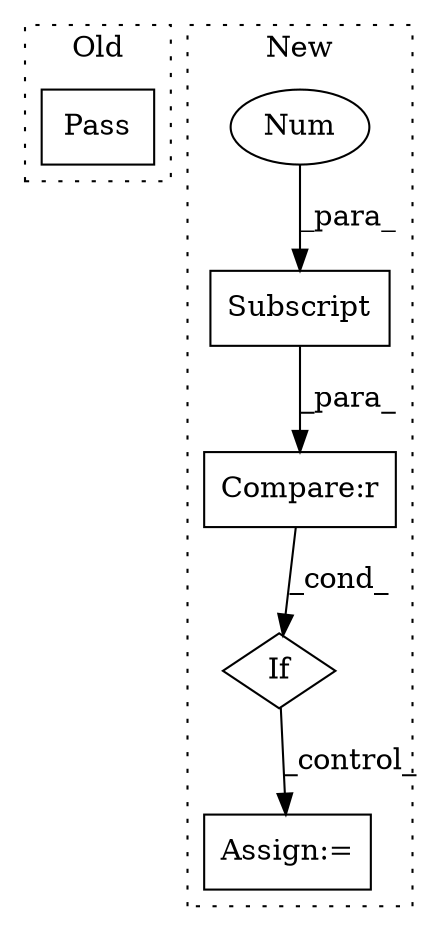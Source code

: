 digraph G {
subgraph cluster0 {
1 [label="Pass" a="62" s="846" l="4" shape="box"];
label = "Old";
style="dotted";
}
subgraph cluster1 {
2 [label="Subscript" a="63" s="3735,0" l="14,0" shape="box"];
3 [label="Num" a="76" s="3747" l="1" shape="ellipse"];
4 [label="Compare:r" a="40" s="3713" l="36" shape="box"];
5 [label="If" a="96" s="3670,3749" l="3,14" shape="diamond"];
6 [label="Assign:=" a="68" s="3904" l="3" shape="box"];
label = "New";
style="dotted";
}
2 -> 4 [label="_para_"];
3 -> 2 [label="_para_"];
4 -> 5 [label="_cond_"];
5 -> 6 [label="_control_"];
}